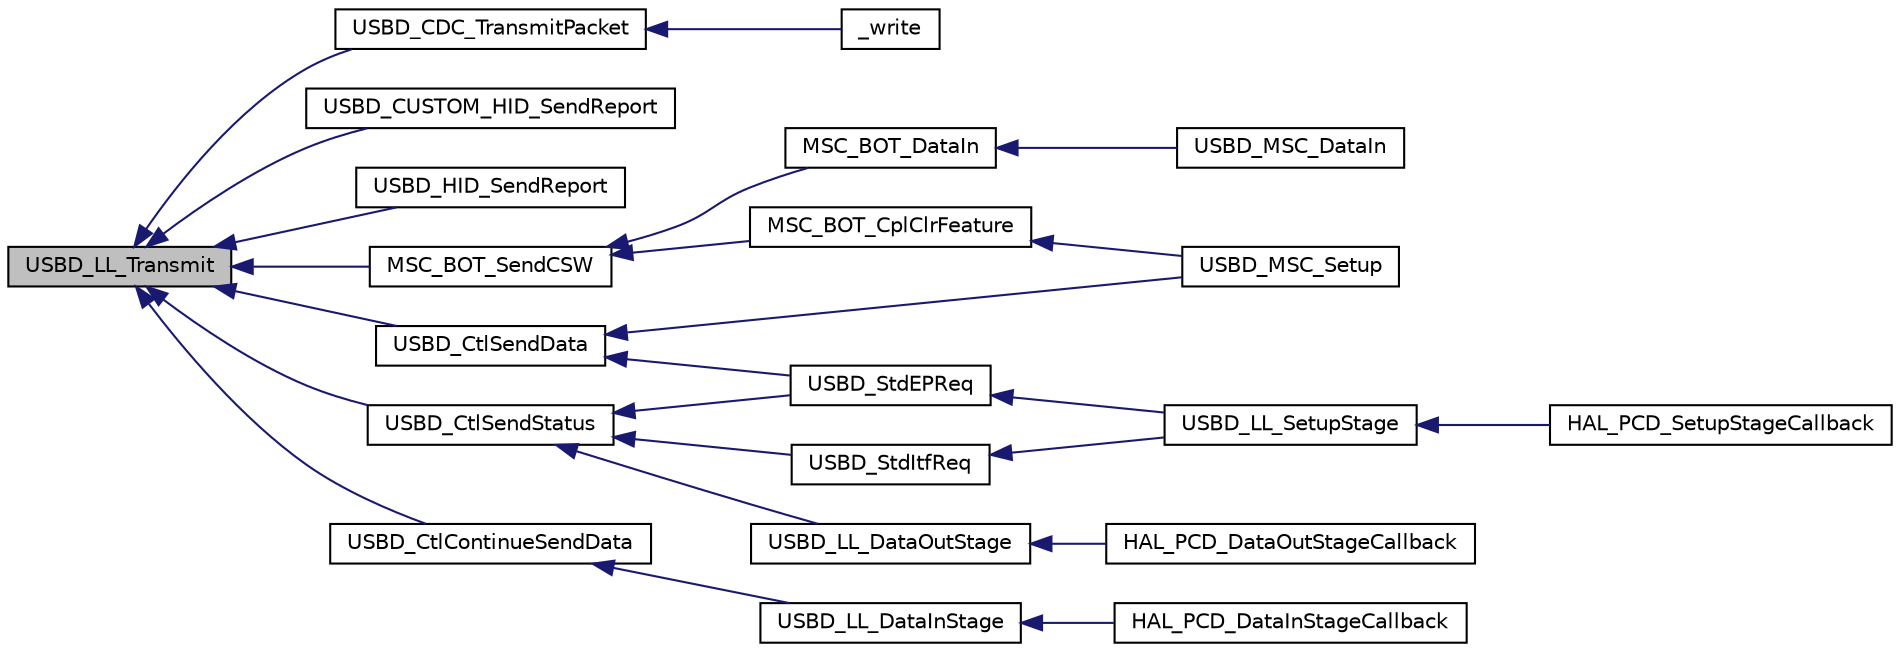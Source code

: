 digraph "USBD_LL_Transmit"
{
  edge [fontname="Helvetica",fontsize="10",labelfontname="Helvetica",labelfontsize="10"];
  node [fontname="Helvetica",fontsize="10",shape=record];
  rankdir="LR";
  Node172 [label="USBD_LL_Transmit",height=0.2,width=0.4,color="black", fillcolor="grey75", style="filled", fontcolor="black"];
  Node172 -> Node173 [dir="back",color="midnightblue",fontsize="10",style="solid",fontname="Helvetica"];
  Node173 [label="USBD_CDC_TransmitPacket",height=0.2,width=0.4,color="black", fillcolor="white", style="filled",URL="$group___u_s_b_d___c_d_c___private___functions.html#gac6132b25e4ac00c4d918d3d73a3be5c7",tooltip="USBD_CDC_DataOut Data received on non-control Out endpoint. "];
  Node173 -> Node174 [dir="back",color="midnightblue",fontsize="10",style="solid",fontname="Helvetica"];
  Node174 [label="_write",height=0.2,width=0.4,color="black", fillcolor="white", style="filled",URL="$bsp_8c.html#a92830f7410339c4be8b469045686e10b"];
  Node172 -> Node175 [dir="back",color="midnightblue",fontsize="10",style="solid",fontname="Helvetica"];
  Node175 [label="USBD_CUSTOM_HID_SendReport",height=0.2,width=0.4,color="black", fillcolor="white", style="filled",URL="$group___u_s_b_d___c_u_s_t_o_m___h_i_d___private___functions.html#ga568311e7fa670a8fc270beea29559ddf",tooltip="USBD_CUSTOM_HID_SendReport Send CUSTOM_HID Report. "];
  Node172 -> Node176 [dir="back",color="midnightblue",fontsize="10",style="solid",fontname="Helvetica"];
  Node176 [label="USBD_HID_SendReport",height=0.2,width=0.4,color="black", fillcolor="white", style="filled",URL="$group___u_s_b_d___h_i_d___private___functions.html#ga31060221c659672fdb3dcc2ff1c4a037",tooltip="USBD_HID_SendReport Send HID Report. "];
  Node172 -> Node177 [dir="back",color="midnightblue",fontsize="10",style="solid",fontname="Helvetica"];
  Node177 [label="MSC_BOT_SendCSW",height=0.2,width=0.4,color="black", fillcolor="white", style="filled",URL="$group___m_s_c___b_o_t___private___functions.html#gaaa2676ffcc7ca9a34ec85395cd3ead9e",tooltip="MSC_BOT_SendCSW Send the Command Status Wrapper. "];
  Node177 -> Node178 [dir="back",color="midnightblue",fontsize="10",style="solid",fontname="Helvetica"];
  Node178 [label="MSC_BOT_DataIn",height=0.2,width=0.4,color="black", fillcolor="white", style="filled",URL="$group___m_s_c___b_o_t___private___functions.html#ga6e6e6d34395fe9d5bb1438e38aa88ae5",tooltip="MSC_BOT_DataIn Handle BOT IN data stage. "];
  Node178 -> Node179 [dir="back",color="midnightblue",fontsize="10",style="solid",fontname="Helvetica"];
  Node179 [label="USBD_MSC_DataIn",height=0.2,width=0.4,color="black", fillcolor="white", style="filled",URL="$group___m_s_c___c_o_r_e___private___functions.html#ga5e8efa4e702c828c2c4f9af58d0447fd",tooltip="USBD_MSC_DataIn handle data IN Stage. "];
  Node177 -> Node180 [dir="back",color="midnightblue",fontsize="10",style="solid",fontname="Helvetica"];
  Node180 [label="MSC_BOT_CplClrFeature",height=0.2,width=0.4,color="black", fillcolor="white", style="filled",URL="$group___m_s_c___b_o_t___private___functions.html#gae59234b7fe768ccdf5294ddfc5abc757",tooltip="MSC_BOT_CplClrFeature Complete the clear feature request. "];
  Node180 -> Node181 [dir="back",color="midnightblue",fontsize="10",style="solid",fontname="Helvetica"];
  Node181 [label="USBD_MSC_Setup",height=0.2,width=0.4,color="black", fillcolor="white", style="filled",URL="$group___m_s_c___c_o_r_e___private___functions.html#gaf7c2344d42242f52ce4e1f9d68c7b0b9",tooltip="USBD_MSC_Setup Handle the MSC specific requests. "];
  Node172 -> Node182 [dir="back",color="midnightblue",fontsize="10",style="solid",fontname="Helvetica"];
  Node182 [label="USBD_CtlSendData",height=0.2,width=0.4,color="black", fillcolor="white", style="filled",URL="$group___u_s_b_d___i_o_r_e_q___private___functions.html#gae66e8dc0e24f9d7d23930f6c87605e75",tooltip="USBD_CtlSendData send data on the ctl pipe. "];
  Node182 -> Node181 [dir="back",color="midnightblue",fontsize="10",style="solid",fontname="Helvetica"];
  Node182 -> Node183 [dir="back",color="midnightblue",fontsize="10",style="solid",fontname="Helvetica"];
  Node183 [label="USBD_StdEPReq",height=0.2,width=0.4,color="black", fillcolor="white", style="filled",URL="$group___u_s_b_d___r_e_q___private___functions.html#ga46d1a0a4e23e1e8c80167dcdc59b2538",tooltip="USBD_StdEPReq Handle standard usb endpoint requests. "];
  Node183 -> Node184 [dir="back",color="midnightblue",fontsize="10",style="solid",fontname="Helvetica"];
  Node184 [label="USBD_LL_SetupStage",height=0.2,width=0.4,color="black", fillcolor="white", style="filled",URL="$group___u_s_b_d___c_o_r_e___private___functions.html#gabdcdfefaffa1651c77a38d08eb3a82ce",tooltip="USBD_SetupStage Handle the setup stage. "];
  Node184 -> Node185 [dir="back",color="midnightblue",fontsize="10",style="solid",fontname="Helvetica"];
  Node185 [label="HAL_PCD_SetupStageCallback",height=0.2,width=0.4,color="black", fillcolor="white", style="filled",URL="$group___p_c_d___exported___functions___group2.html#ga9d72aa4d3d984b164047b081d4566f6d",tooltip="SetupStage callback. "];
  Node172 -> Node186 [dir="back",color="midnightblue",fontsize="10",style="solid",fontname="Helvetica"];
  Node186 [label="USBD_CtlContinueSendData",height=0.2,width=0.4,color="black", fillcolor="white", style="filled",URL="$group___u_s_b_d___i_o_r_e_q___private___functions.html#gaf07248d84e87cdf14db392f94b369744",tooltip="USBD_CtlContinueSendData continue sending data on the ctl pipe. "];
  Node186 -> Node187 [dir="back",color="midnightblue",fontsize="10",style="solid",fontname="Helvetica"];
  Node187 [label="USBD_LL_DataInStage",height=0.2,width=0.4,color="black", fillcolor="white", style="filled",URL="$group___u_s_b_d___c_o_r_e___private___functions.html#ga09597f0a303e0148d9f291477f7c4439",tooltip="USBD_DataInStage Handle data in stage. "];
  Node187 -> Node188 [dir="back",color="midnightblue",fontsize="10",style="solid",fontname="Helvetica"];
  Node188 [label="HAL_PCD_DataInStageCallback",height=0.2,width=0.4,color="black", fillcolor="white", style="filled",URL="$group___p_c_d___exported___functions___group2.html#ga1679f5c50539a3dfca1391557e7a757b",tooltip="DataIn Stage callback. "];
  Node172 -> Node189 [dir="back",color="midnightblue",fontsize="10",style="solid",fontname="Helvetica"];
  Node189 [label="USBD_CtlSendStatus",height=0.2,width=0.4,color="black", fillcolor="white", style="filled",URL="$group___u_s_b_d___i_o_r_e_q___private___functions.html#ga19e53947fc912c43bcee2c7d7429e8ee",tooltip="USBD_CtlSendStatus send zero lzngth packet on the ctl pipe. "];
  Node189 -> Node190 [dir="back",color="midnightblue",fontsize="10",style="solid",fontname="Helvetica"];
  Node190 [label="USBD_LL_DataOutStage",height=0.2,width=0.4,color="black", fillcolor="white", style="filled",URL="$group___u_s_b_d___c_o_r_e___private___functions.html#ga1ab0439714328647692719a2b1c9e689",tooltip="USBD_DataOutStage Handle data OUT stage. "];
  Node190 -> Node191 [dir="back",color="midnightblue",fontsize="10",style="solid",fontname="Helvetica"];
  Node191 [label="HAL_PCD_DataOutStageCallback",height=0.2,width=0.4,color="black", fillcolor="white", style="filled",URL="$group___p_c_d___exported___functions___group2.html#ga2f1ac834d9677dcae7d8973828f81149",tooltip="DataOut Stage callback. "];
  Node189 -> Node192 [dir="back",color="midnightblue",fontsize="10",style="solid",fontname="Helvetica"];
  Node192 [label="USBD_StdItfReq",height=0.2,width=0.4,color="black", fillcolor="white", style="filled",URL="$group___u_s_b_d___r_e_q___private___functions.html#gac1c8cd8a59f1c99887f131a4299f31b1",tooltip="USBD_StdItfReq Handle standard usb interface requests. "];
  Node192 -> Node184 [dir="back",color="midnightblue",fontsize="10",style="solid",fontname="Helvetica"];
  Node189 -> Node183 [dir="back",color="midnightblue",fontsize="10",style="solid",fontname="Helvetica"];
}
